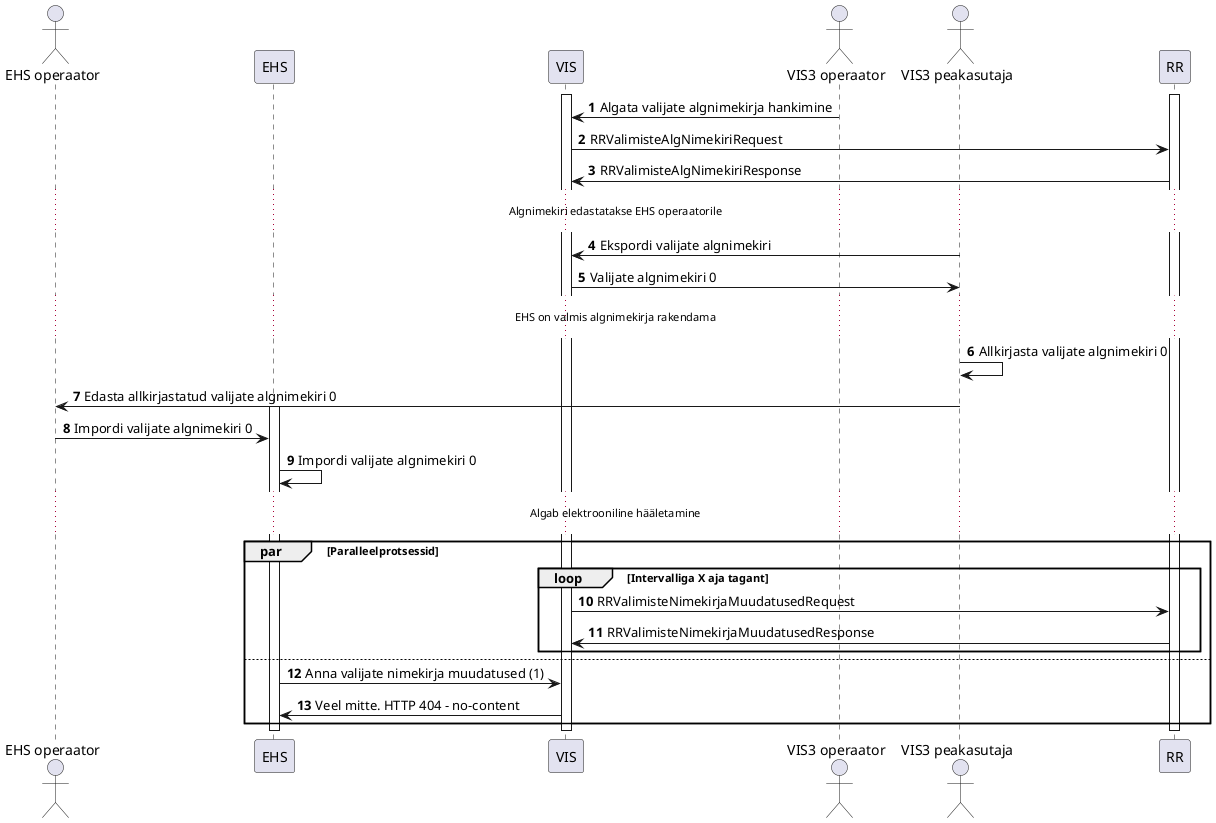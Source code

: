 @startuml
autonumber
actor "EHS operaator" as ac_ehs
participant "EHS" as ehs
participant "VIS" as vis
actor "VIS3 operaator" as ac_vis
actor "VIS3 peakasutaja" as ac_vis_main
participant "RR" as rr

activate vis
activate rr

ac_vis -> vis : Algata valijate algnimekirja hankimine
vis -> rr : RRValimisteAlgNimekiriRequest
rr -> vis : RRValimisteAlgNimekiriResponse

...Algnimekiri edastatakse EHS operaatorile...

ac_vis_main -> vis: Ekspordi valijate algnimekiri
vis -> ac_vis_main: Valijate algnimekiri 0

...EHS on valmis algnimekirja rakendama...

ac_vis_main -> ac_vis_main: Allkirjasta valijate algnimekiri 0
ac_vis_main -> ac_ehs: Edasta allkirjastatud valijate algnimekiri 0
activate ehs
ac_ehs -> ehs: Impordi valijate algnimekiri 0
ehs -> ehs: Impordi valijate algnimekiri 0

...Algab elektrooniline hääletamine...
par Paralleelprotsessid
	loop Intervalliga X aja tagant
      vis -> rr : RRValimisteNimekirjaMuudatusedRequest
      rr -> vis : RRValimisteNimekirjaMuudatusedResponse
	end

	else

	ehs -> vis : Anna valijate nimekirja muudatused (1)
	vis -> ehs : Veel mitte. HTTP 404 - no-content

end

deactivate vis
deactivate rr
deactivate ehs

@enduml
